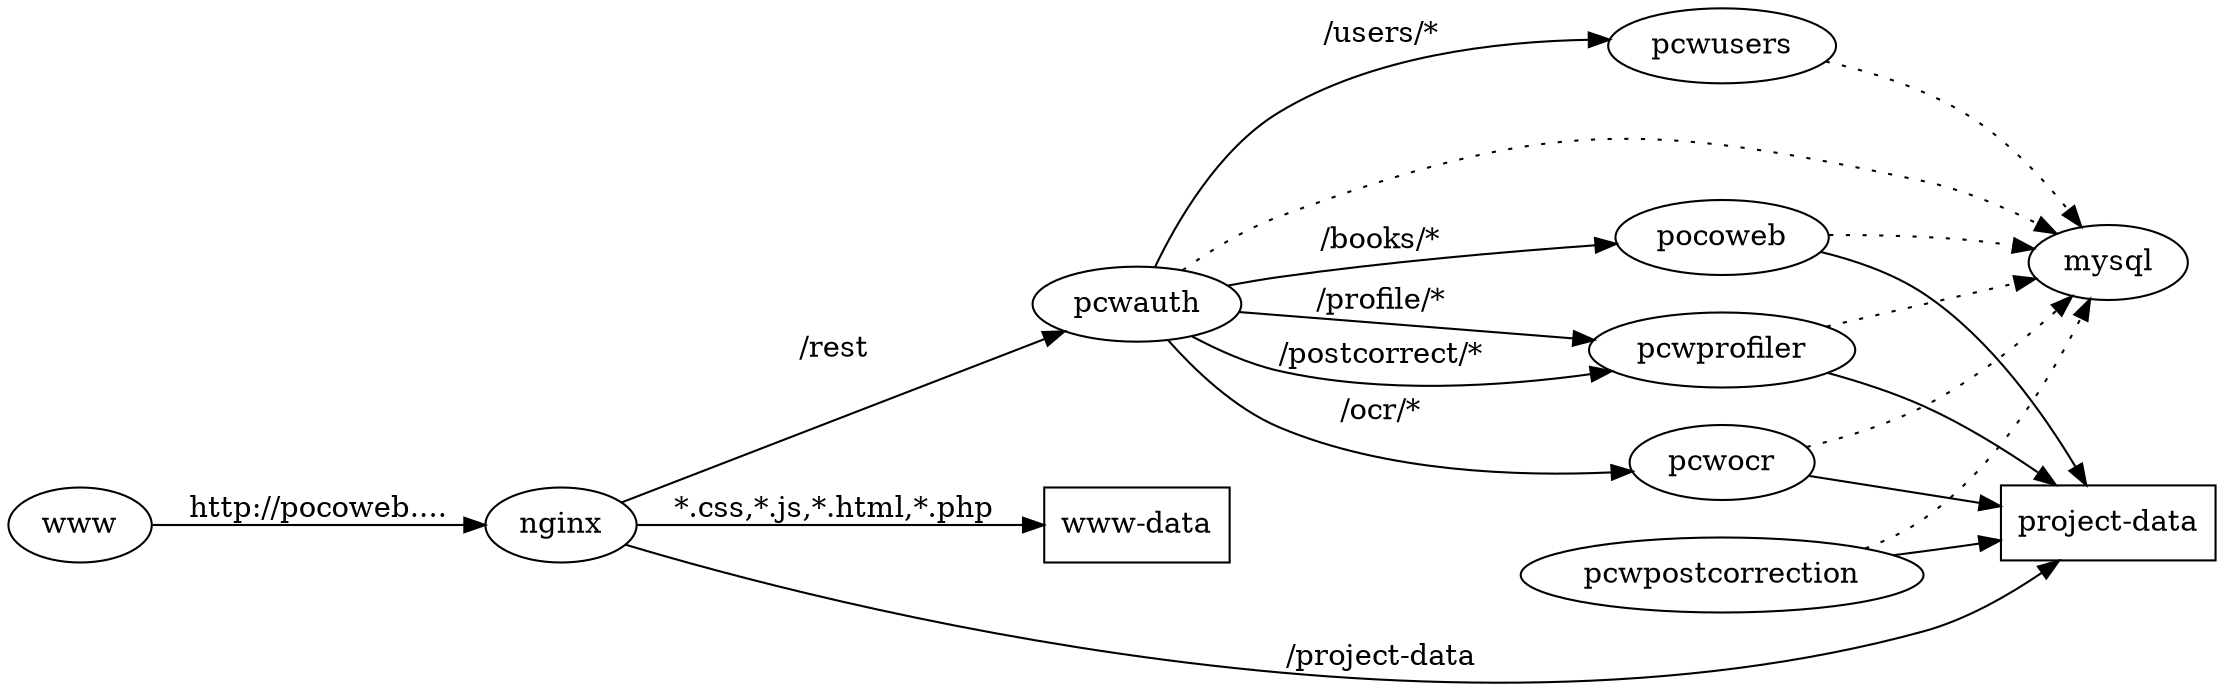 digraph ov {
 rankdir=LR;
 www
 nginx
 pocoweb
 mysql
 pcwauth
 pcwusers
 pcwprofiler
 pcwpostcorrection
 pcwocr
 wwwd [label="www-data" shape=record]
 projectd [label="project-data" shape=record]

 www -> nginx [label="http://pocoweb...."]
 nginx -> pcwauth [label="/rest"]
 nginx -> projectd [label="/project-data"]
 nginx -> wwwd [label="*.css,*.js,*.html,*.php"]
 pocoweb -> mysql [style=dotted]
 pocoweb -> projectd
 pcwauth -> pocoweb [label="/books/*"]
 pcwauth -> pcwusers [label="/users/*"]
 pcwauth -> pcwocr [label="/ocr/*"]
 pcwauth -> pcwprofiler [label="/profile/*"]
 pcwauth -> pcwprofiler [label="/postcorrect/*"]
 pcwauth -> mysql [style=dotted]
 pcwprofiler -> projectd
 pcwprofiler -> mysql [style=dotted]
 pcwpostcorrection -> projectd
 pcwpostcorrection -> mysql [style=dotted]
 pcwocr -> projectd
 pcwocr -> mysql [style=dotted]
 pcwusers -> mysql [style=dotted]
}
